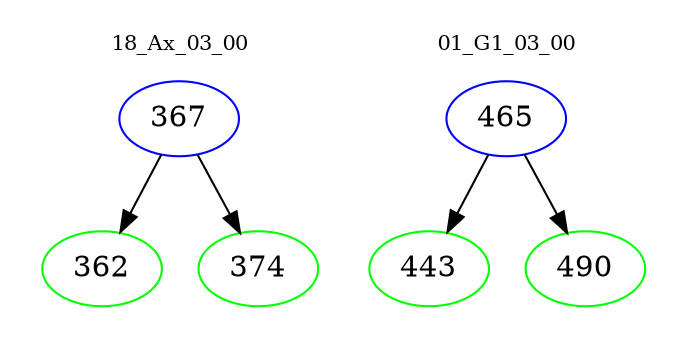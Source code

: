 digraph{
subgraph cluster_0 {
color = white
label = "18_Ax_03_00";
fontsize=10;
T0_367 [label="367", color="blue"]
T0_367 -> T0_362 [color="black"]
T0_362 [label="362", color="green"]
T0_367 -> T0_374 [color="black"]
T0_374 [label="374", color="green"]
}
subgraph cluster_1 {
color = white
label = "01_G1_03_00";
fontsize=10;
T1_465 [label="465", color="blue"]
T1_465 -> T1_443 [color="black"]
T1_443 [label="443", color="green"]
T1_465 -> T1_490 [color="black"]
T1_490 [label="490", color="green"]
}
}
